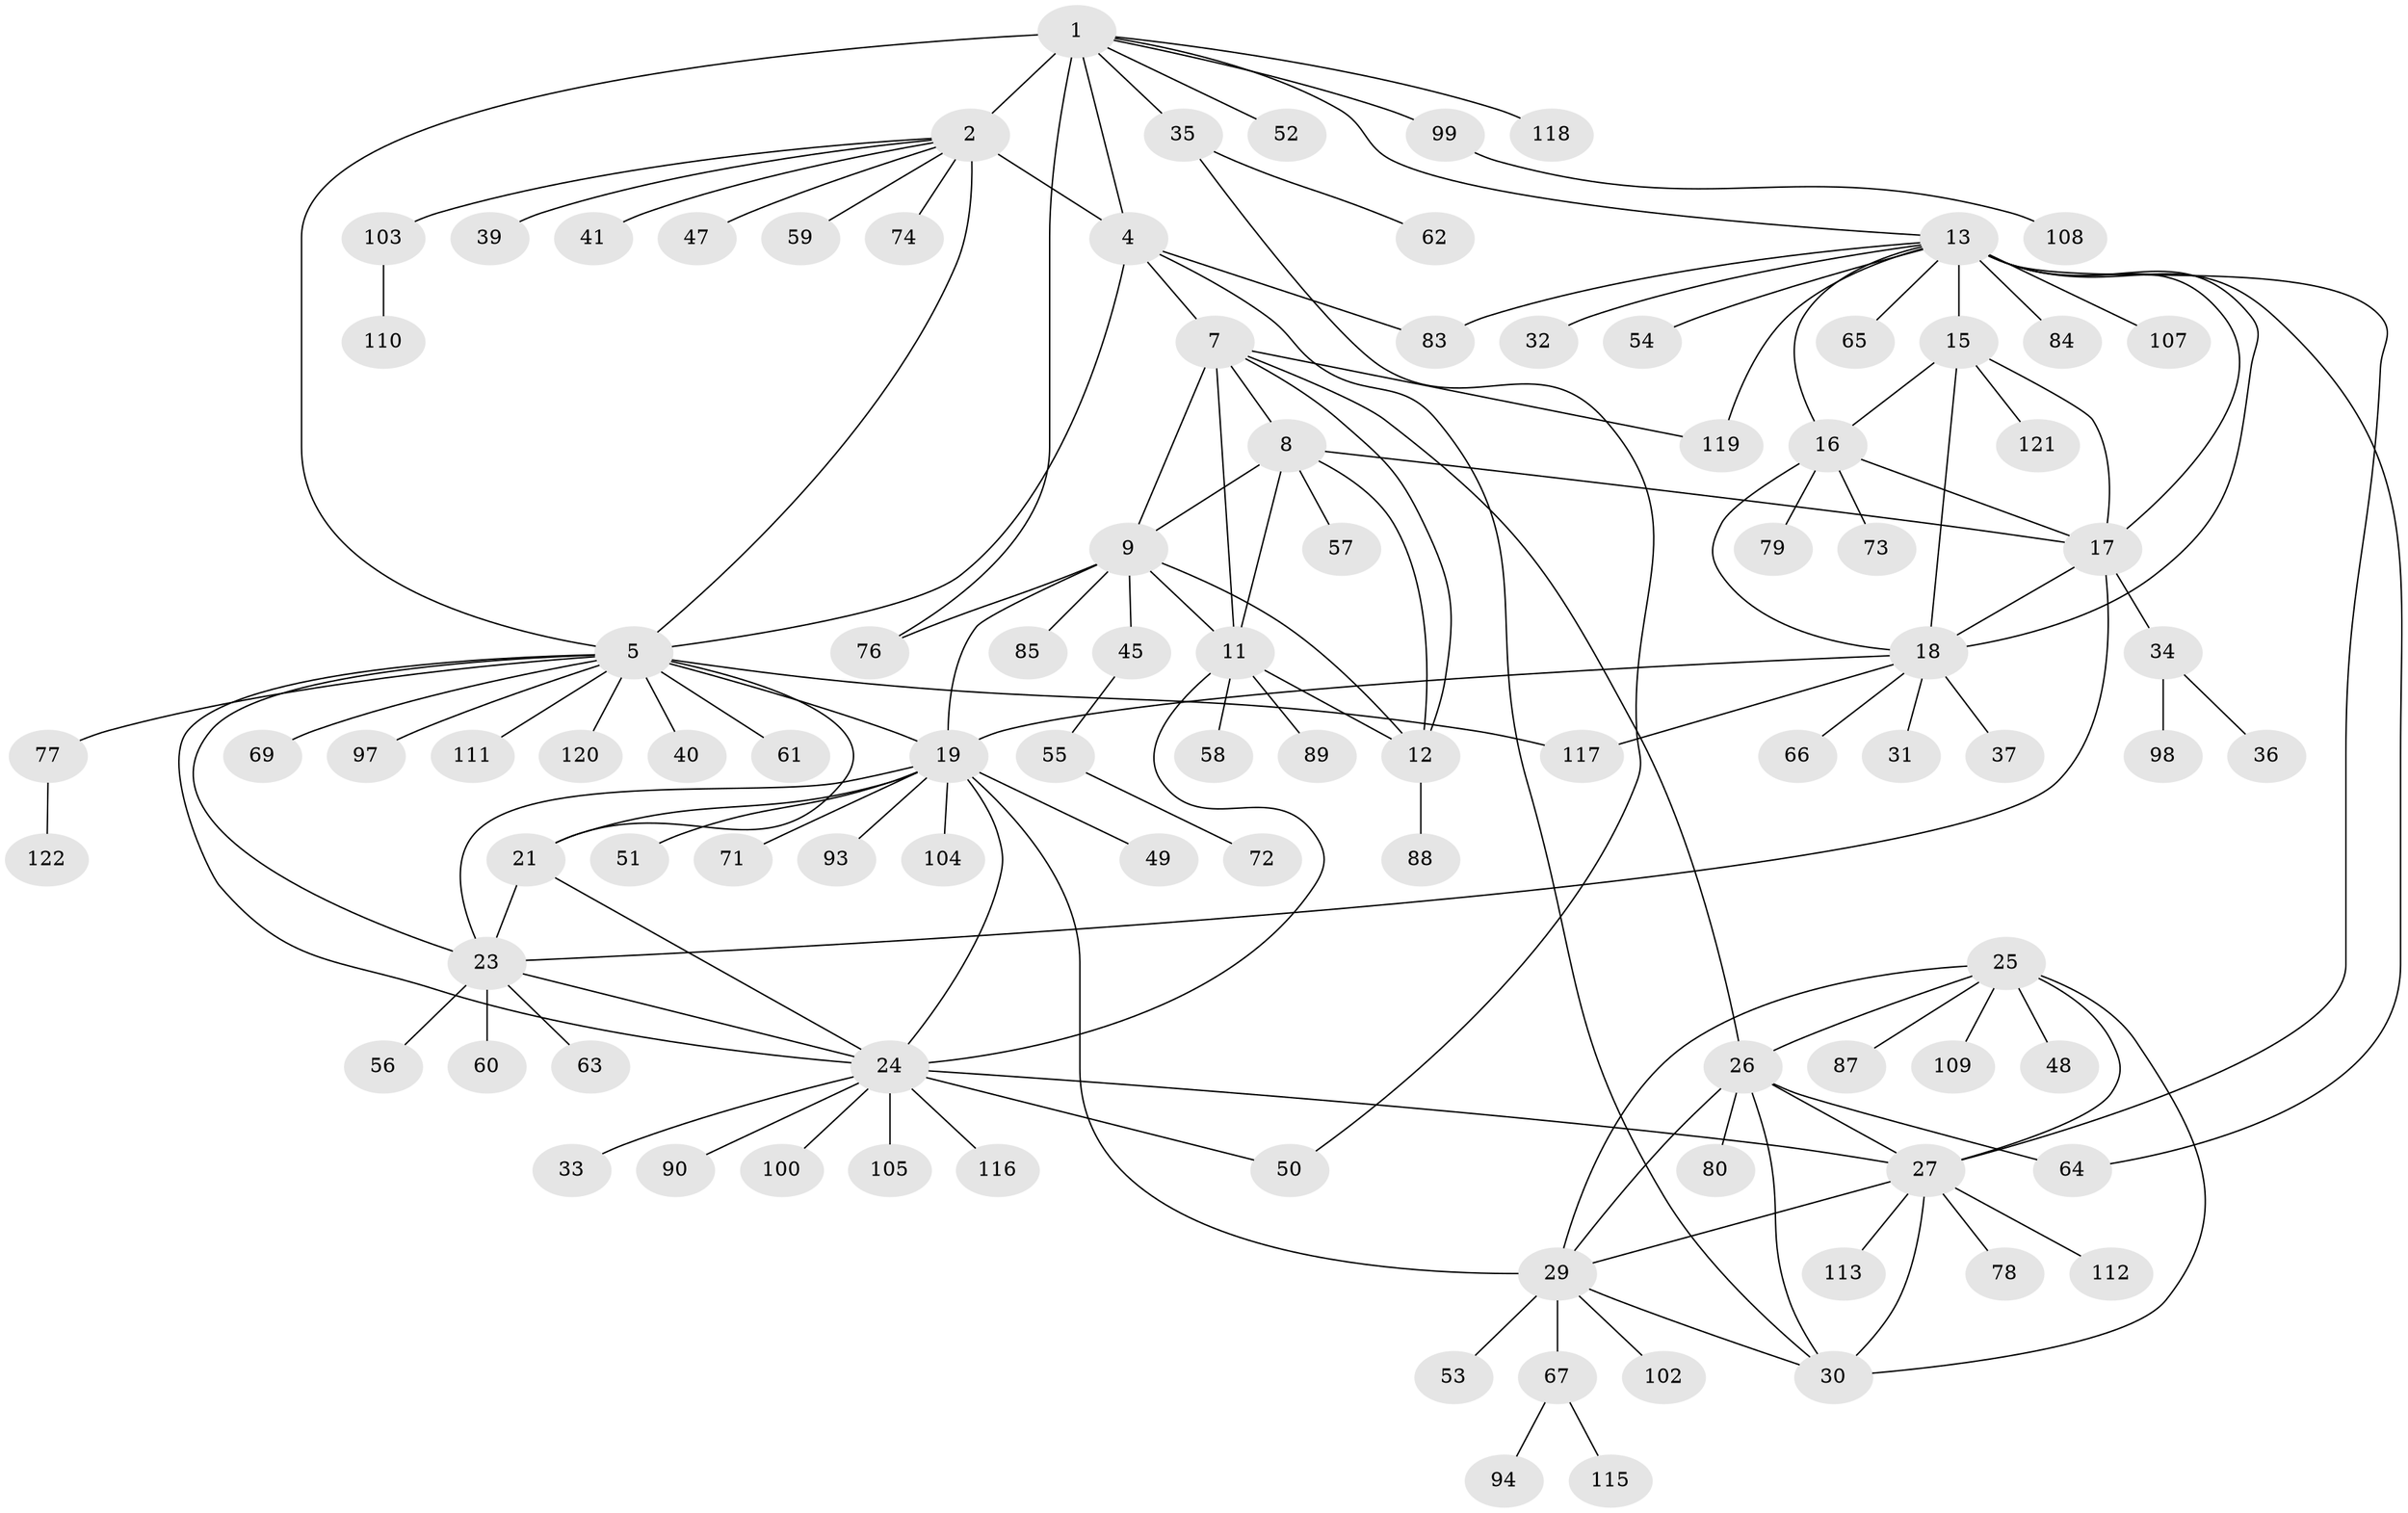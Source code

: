 // original degree distribution, {7: 0.047619047619047616, 8: 0.047619047619047616, 9: 0.07936507936507936, 10: 0.023809523809523808, 5: 0.007936507936507936, 12: 0.015873015873015872, 11: 0.007936507936507936, 6: 0.007936507936507936, 1: 0.5714285714285714, 3: 0.031746031746031744, 2: 0.15873015873015872}
// Generated by graph-tools (version 1.1) at 2025/11/02/27/25 16:11:34]
// undirected, 97 vertices, 138 edges
graph export_dot {
graph [start="1"]
  node [color=gray90,style=filled];
  1 [super="+6"];
  2 [super="+3"];
  4 [super="+81"];
  5 [super="+22"];
  7 [super="+44"];
  8;
  9 [super="+10"];
  11 [super="+101"];
  12 [super="+70"];
  13 [super="+14"];
  15 [super="+38"];
  16 [super="+42"];
  17 [super="+95"];
  18 [super="+114"];
  19 [super="+20"];
  21 [super="+43"];
  23 [super="+46"];
  24 [super="+68"];
  25 [super="+86"];
  26 [super="+75"];
  27 [super="+28"];
  29 [super="+91"];
  30 [super="+96"];
  31;
  32;
  33;
  34;
  35;
  36;
  37 [super="+106"];
  39;
  40;
  41;
  45;
  47;
  48;
  49;
  50;
  51;
  52;
  53;
  54;
  55;
  56;
  57 [super="+124"];
  58;
  59;
  60;
  61;
  62 [super="+92"];
  63;
  64 [super="+125"];
  65;
  66;
  67;
  69;
  71;
  72 [super="+82"];
  73;
  74;
  76;
  77;
  78;
  79;
  80;
  83;
  84 [super="+123"];
  85;
  87;
  88;
  89;
  90;
  93;
  94 [super="+126"];
  97;
  98;
  99;
  100;
  102;
  103;
  104;
  105;
  107;
  108;
  109;
  110;
  111;
  112;
  113;
  115;
  116;
  117;
  118;
  119;
  120;
  121;
  122;
  1 -- 2 [weight=4];
  1 -- 4 [weight=2];
  1 -- 5 [weight=2];
  1 -- 99;
  1 -- 118;
  1 -- 35;
  1 -- 76;
  1 -- 13;
  1 -- 52;
  2 -- 4 [weight=2];
  2 -- 5 [weight=2];
  2 -- 39;
  2 -- 59;
  2 -- 74;
  2 -- 103;
  2 -- 41;
  2 -- 47;
  4 -- 5;
  4 -- 7;
  4 -- 30;
  4 -- 83;
  5 -- 40;
  5 -- 77;
  5 -- 111;
  5 -- 117;
  5 -- 97;
  5 -- 69;
  5 -- 19 [weight=2];
  5 -- 21;
  5 -- 23;
  5 -- 24;
  5 -- 120;
  5 -- 61;
  7 -- 8;
  7 -- 9 [weight=2];
  7 -- 11;
  7 -- 12;
  7 -- 26;
  7 -- 119;
  8 -- 9 [weight=2];
  8 -- 11;
  8 -- 12;
  8 -- 17;
  8 -- 57;
  9 -- 11 [weight=2];
  9 -- 12 [weight=2];
  9 -- 45;
  9 -- 76;
  9 -- 85;
  9 -- 19;
  11 -- 12;
  11 -- 58;
  11 -- 89;
  11 -- 24;
  12 -- 88;
  13 -- 15 [weight=2];
  13 -- 16 [weight=2];
  13 -- 17 [weight=2];
  13 -- 18 [weight=2];
  13 -- 65;
  13 -- 83;
  13 -- 84;
  13 -- 107;
  13 -- 119;
  13 -- 32;
  13 -- 64;
  13 -- 54;
  13 -- 27;
  15 -- 16;
  15 -- 17;
  15 -- 18;
  15 -- 121;
  16 -- 17;
  16 -- 18;
  16 -- 73;
  16 -- 79;
  17 -- 18;
  17 -- 34;
  17 -- 23;
  18 -- 31;
  18 -- 37;
  18 -- 66;
  18 -- 117;
  18 -- 19;
  19 -- 21 [weight=2];
  19 -- 23 [weight=2];
  19 -- 24 [weight=2];
  19 -- 49;
  19 -- 51;
  19 -- 71;
  19 -- 104;
  19 -- 29;
  19 -- 93;
  21 -- 23;
  21 -- 24;
  23 -- 24;
  23 -- 56;
  23 -- 60;
  23 -- 63;
  24 -- 33;
  24 -- 50;
  24 -- 90;
  24 -- 105;
  24 -- 116;
  24 -- 100;
  24 -- 27;
  25 -- 26;
  25 -- 27 [weight=2];
  25 -- 29;
  25 -- 30;
  25 -- 48;
  25 -- 87;
  25 -- 109;
  26 -- 27 [weight=2];
  26 -- 29;
  26 -- 30;
  26 -- 80;
  26 -- 64;
  27 -- 29 [weight=2];
  27 -- 30 [weight=2];
  27 -- 78;
  27 -- 112;
  27 -- 113;
  29 -- 30;
  29 -- 53;
  29 -- 67;
  29 -- 102;
  34 -- 36;
  34 -- 98;
  35 -- 50;
  35 -- 62;
  45 -- 55;
  55 -- 72;
  67 -- 94;
  67 -- 115;
  77 -- 122;
  99 -- 108;
  103 -- 110;
}
